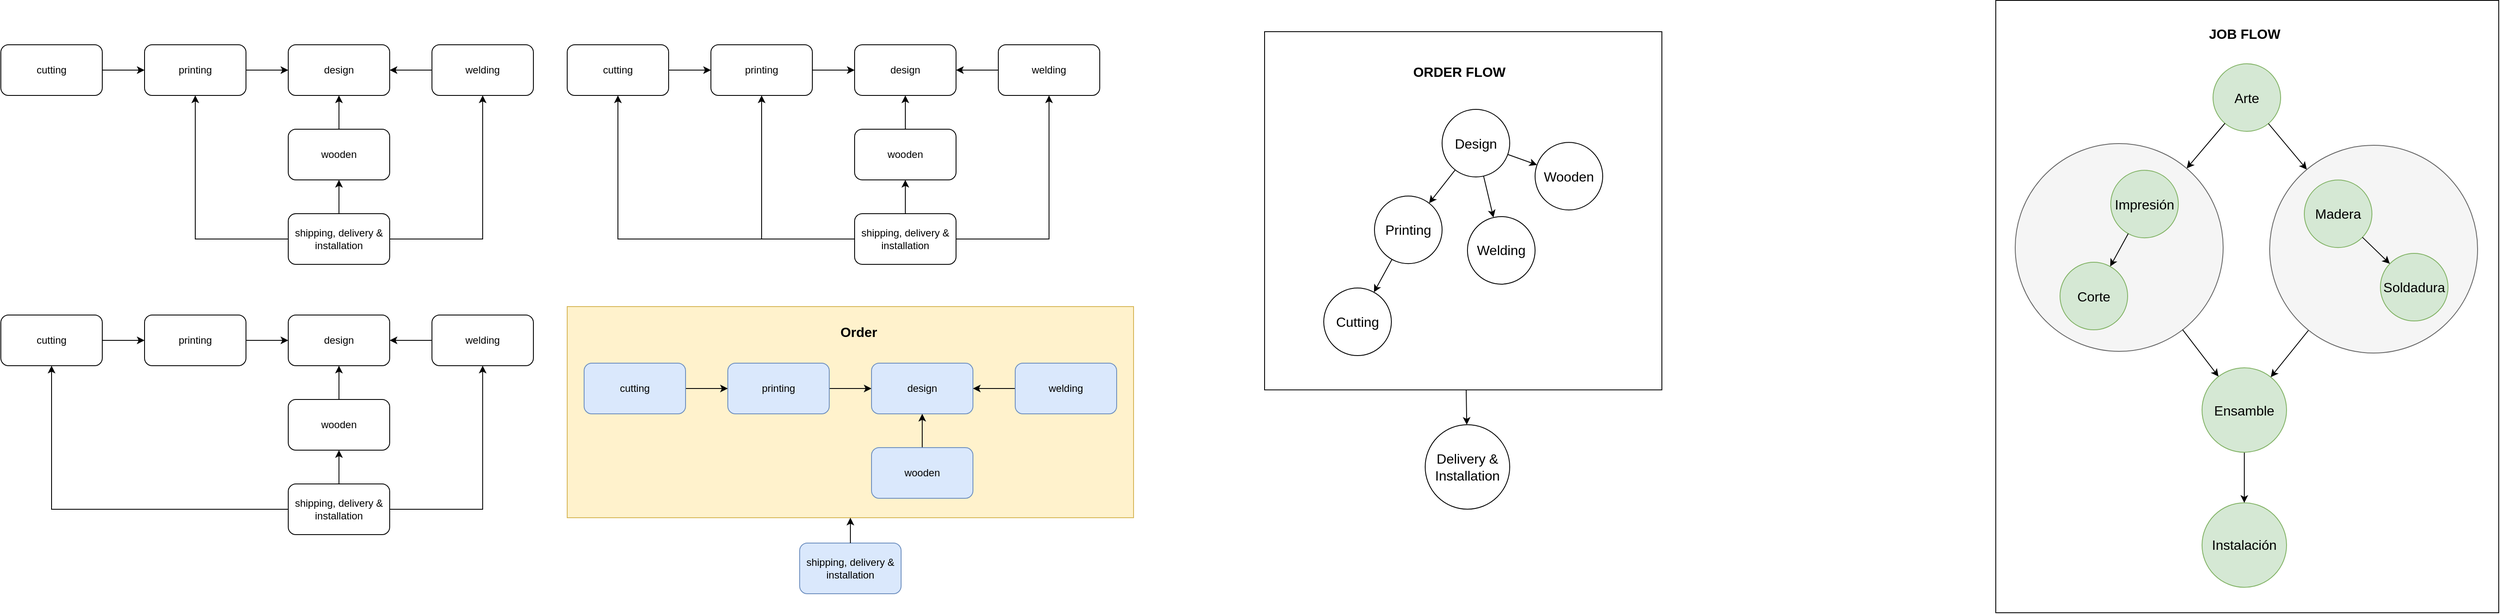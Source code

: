 <mxfile version="11.1.4" type="device"><diagram id="LO2OGHD1TXAJL8fKL5bG" name="Page-1"><mxGraphModel dx="1577" dy="1085" grid="1" gridSize="10" guides="1" tooltips="1" connect="1" arrows="1" fold="1" page="1" pageScale="1" pageWidth="1100" pageHeight="850" math="0" shadow="0"><root><mxCell id="0"/><mxCell id="1" parent="0"/><mxCell id="SAFK5ImSQ2ccSBq05Xtj-66" value="" style="rounded=0;whiteSpace=wrap;html=1;fillColor=#fff2cc;strokeColor=#d6b656;" vertex="1" parent="1"><mxGeometry x="750" y="450" width="670" height="250" as="geometry"/></mxCell><mxCell id="SAFK5ImSQ2ccSBq05Xtj-20" style="edgeStyle=orthogonalEdgeStyle;rounded=0;orthogonalLoop=1;jettySize=auto;html=1;entryX=0.5;entryY=1;entryDx=0;entryDy=0;" edge="1" parent="1" source="SAFK5ImSQ2ccSBq05Xtj-1" target="SAFK5ImSQ2ccSBq05Xtj-16"><mxGeometry relative="1" as="geometry"/></mxCell><mxCell id="SAFK5ImSQ2ccSBq05Xtj-21" style="edgeStyle=orthogonalEdgeStyle;rounded=0;orthogonalLoop=1;jettySize=auto;html=1;" edge="1" parent="1" source="SAFK5ImSQ2ccSBq05Xtj-1" target="SAFK5ImSQ2ccSBq05Xtj-17"><mxGeometry relative="1" as="geometry"/></mxCell><mxCell id="SAFK5ImSQ2ccSBq05Xtj-22" style="edgeStyle=orthogonalEdgeStyle;rounded=0;orthogonalLoop=1;jettySize=auto;html=1;" edge="1" parent="1" source="SAFK5ImSQ2ccSBq05Xtj-1" target="SAFK5ImSQ2ccSBq05Xtj-3"><mxGeometry relative="1" as="geometry"/></mxCell><mxCell id="SAFK5ImSQ2ccSBq05Xtj-1" value="shipping, delivery &amp;amp; installation" style="rounded=1;whiteSpace=wrap;html=1;" vertex="1" parent="1"><mxGeometry x="420" y="340" width="120" height="60" as="geometry"/></mxCell><mxCell id="SAFK5ImSQ2ccSBq05Xtj-7" style="edgeStyle=orthogonalEdgeStyle;rounded=0;orthogonalLoop=1;jettySize=auto;html=1;" edge="1" parent="1" source="SAFK5ImSQ2ccSBq05Xtj-3" target="SAFK5ImSQ2ccSBq05Xtj-5"><mxGeometry relative="1" as="geometry"/></mxCell><mxCell id="SAFK5ImSQ2ccSBq05Xtj-3" value="printing" style="rounded=1;whiteSpace=wrap;html=1;" vertex="1" parent="1"><mxGeometry x="250" y="140" width="120" height="60" as="geometry"/></mxCell><mxCell id="SAFK5ImSQ2ccSBq05Xtj-14" style="edgeStyle=orthogonalEdgeStyle;rounded=0;orthogonalLoop=1;jettySize=auto;html=1;" edge="1" parent="1" source="SAFK5ImSQ2ccSBq05Xtj-4" target="SAFK5ImSQ2ccSBq05Xtj-3"><mxGeometry relative="1" as="geometry"/></mxCell><mxCell id="SAFK5ImSQ2ccSBq05Xtj-4" value="cutting" style="rounded=1;whiteSpace=wrap;html=1;" vertex="1" parent="1"><mxGeometry x="80" y="140" width="120" height="60" as="geometry"/></mxCell><mxCell id="SAFK5ImSQ2ccSBq05Xtj-5" value="design" style="rounded=1;whiteSpace=wrap;html=1;" vertex="1" parent="1"><mxGeometry x="420" y="140" width="120" height="60" as="geometry"/></mxCell><mxCell id="SAFK5ImSQ2ccSBq05Xtj-19" style="rounded=0;orthogonalLoop=1;jettySize=auto;html=1;" edge="1" parent="1" source="SAFK5ImSQ2ccSBq05Xtj-16" target="SAFK5ImSQ2ccSBq05Xtj-5"><mxGeometry relative="1" as="geometry"/></mxCell><mxCell id="SAFK5ImSQ2ccSBq05Xtj-16" value="wooden" style="rounded=1;whiteSpace=wrap;html=1;" vertex="1" parent="1"><mxGeometry x="420" y="240" width="120" height="60" as="geometry"/></mxCell><mxCell id="SAFK5ImSQ2ccSBq05Xtj-18" style="edgeStyle=orthogonalEdgeStyle;rounded=0;orthogonalLoop=1;jettySize=auto;html=1;" edge="1" parent="1" source="SAFK5ImSQ2ccSBq05Xtj-17" target="SAFK5ImSQ2ccSBq05Xtj-5"><mxGeometry relative="1" as="geometry"/></mxCell><mxCell id="SAFK5ImSQ2ccSBq05Xtj-17" value="welding" style="rounded=1;whiteSpace=wrap;html=1;" vertex="1" parent="1"><mxGeometry x="590" y="140" width="120" height="60" as="geometry"/></mxCell><mxCell id="SAFK5ImSQ2ccSBq05Xtj-24" style="edgeStyle=orthogonalEdgeStyle;rounded=0;orthogonalLoop=1;jettySize=auto;html=1;entryX=0.5;entryY=1;entryDx=0;entryDy=0;" edge="1" parent="1" source="SAFK5ImSQ2ccSBq05Xtj-28" target="SAFK5ImSQ2ccSBq05Xtj-35"><mxGeometry relative="1" as="geometry"/></mxCell><mxCell id="SAFK5ImSQ2ccSBq05Xtj-25" style="edgeStyle=orthogonalEdgeStyle;rounded=0;orthogonalLoop=1;jettySize=auto;html=1;" edge="1" parent="1" source="SAFK5ImSQ2ccSBq05Xtj-28" target="SAFK5ImSQ2ccSBq05Xtj-37"><mxGeometry relative="1" as="geometry"/></mxCell><mxCell id="SAFK5ImSQ2ccSBq05Xtj-26" style="edgeStyle=orthogonalEdgeStyle;rounded=0;orthogonalLoop=1;jettySize=auto;html=1;" edge="1" parent="1" source="SAFK5ImSQ2ccSBq05Xtj-28" target="SAFK5ImSQ2ccSBq05Xtj-32"><mxGeometry relative="1" as="geometry"/></mxCell><mxCell id="SAFK5ImSQ2ccSBq05Xtj-28" value="shipping, delivery &amp;amp; installation" style="rounded=1;whiteSpace=wrap;html=1;" vertex="1" parent="1"><mxGeometry x="420" y="660" width="120" height="60" as="geometry"/></mxCell><mxCell id="SAFK5ImSQ2ccSBq05Xtj-29" style="edgeStyle=orthogonalEdgeStyle;rounded=0;orthogonalLoop=1;jettySize=auto;html=1;" edge="1" parent="1" source="SAFK5ImSQ2ccSBq05Xtj-30" target="SAFK5ImSQ2ccSBq05Xtj-33"><mxGeometry relative="1" as="geometry"/></mxCell><mxCell id="SAFK5ImSQ2ccSBq05Xtj-30" value="printing" style="rounded=1;whiteSpace=wrap;html=1;" vertex="1" parent="1"><mxGeometry x="250" y="460" width="120" height="60" as="geometry"/></mxCell><mxCell id="SAFK5ImSQ2ccSBq05Xtj-31" style="edgeStyle=orthogonalEdgeStyle;rounded=0;orthogonalLoop=1;jettySize=auto;html=1;" edge="1" parent="1" source="SAFK5ImSQ2ccSBq05Xtj-32" target="SAFK5ImSQ2ccSBq05Xtj-30"><mxGeometry relative="1" as="geometry"/></mxCell><mxCell id="SAFK5ImSQ2ccSBq05Xtj-32" value="cutting" style="rounded=1;whiteSpace=wrap;html=1;" vertex="1" parent="1"><mxGeometry x="80" y="460" width="120" height="60" as="geometry"/></mxCell><mxCell id="SAFK5ImSQ2ccSBq05Xtj-33" value="design" style="rounded=1;whiteSpace=wrap;html=1;" vertex="1" parent="1"><mxGeometry x="420" y="460" width="120" height="60" as="geometry"/></mxCell><mxCell id="SAFK5ImSQ2ccSBq05Xtj-34" style="rounded=0;orthogonalLoop=1;jettySize=auto;html=1;" edge="1" parent="1" source="SAFK5ImSQ2ccSBq05Xtj-35" target="SAFK5ImSQ2ccSBq05Xtj-33"><mxGeometry relative="1" as="geometry"/></mxCell><mxCell id="SAFK5ImSQ2ccSBq05Xtj-35" value="wooden" style="rounded=1;whiteSpace=wrap;html=1;" vertex="1" parent="1"><mxGeometry x="420" y="560" width="120" height="60" as="geometry"/></mxCell><mxCell id="SAFK5ImSQ2ccSBq05Xtj-36" style="edgeStyle=orthogonalEdgeStyle;rounded=0;orthogonalLoop=1;jettySize=auto;html=1;" edge="1" parent="1" source="SAFK5ImSQ2ccSBq05Xtj-37" target="SAFK5ImSQ2ccSBq05Xtj-33"><mxGeometry relative="1" as="geometry"/></mxCell><mxCell id="SAFK5ImSQ2ccSBq05Xtj-37" value="welding" style="rounded=1;whiteSpace=wrap;html=1;" vertex="1" parent="1"><mxGeometry x="590" y="460" width="120" height="60" as="geometry"/></mxCell><mxCell id="SAFK5ImSQ2ccSBq05Xtj-38" style="edgeStyle=orthogonalEdgeStyle;rounded=0;orthogonalLoop=1;jettySize=auto;html=1;entryX=0.5;entryY=1;entryDx=0;entryDy=0;" edge="1" parent="1" source="SAFK5ImSQ2ccSBq05Xtj-42" target="SAFK5ImSQ2ccSBq05Xtj-49"><mxGeometry relative="1" as="geometry"/></mxCell><mxCell id="SAFK5ImSQ2ccSBq05Xtj-39" style="edgeStyle=orthogonalEdgeStyle;rounded=0;orthogonalLoop=1;jettySize=auto;html=1;" edge="1" parent="1" source="SAFK5ImSQ2ccSBq05Xtj-42" target="SAFK5ImSQ2ccSBq05Xtj-51"><mxGeometry relative="1" as="geometry"/></mxCell><mxCell id="SAFK5ImSQ2ccSBq05Xtj-40" style="edgeStyle=orthogonalEdgeStyle;rounded=0;orthogonalLoop=1;jettySize=auto;html=1;" edge="1" parent="1" source="SAFK5ImSQ2ccSBq05Xtj-42" target="SAFK5ImSQ2ccSBq05Xtj-46"><mxGeometry relative="1" as="geometry"/></mxCell><mxCell id="SAFK5ImSQ2ccSBq05Xtj-41" style="edgeStyle=orthogonalEdgeStyle;rounded=0;orthogonalLoop=1;jettySize=auto;html=1;" edge="1" parent="1" source="SAFK5ImSQ2ccSBq05Xtj-42" target="SAFK5ImSQ2ccSBq05Xtj-44"><mxGeometry relative="1" as="geometry"/></mxCell><mxCell id="SAFK5ImSQ2ccSBq05Xtj-42" value="shipping, delivery &amp;amp; installation" style="rounded=1;whiteSpace=wrap;html=1;" vertex="1" parent="1"><mxGeometry x="1090" y="340" width="120" height="60" as="geometry"/></mxCell><mxCell id="SAFK5ImSQ2ccSBq05Xtj-43" style="edgeStyle=orthogonalEdgeStyle;rounded=0;orthogonalLoop=1;jettySize=auto;html=1;" edge="1" parent="1" source="SAFK5ImSQ2ccSBq05Xtj-44" target="SAFK5ImSQ2ccSBq05Xtj-47"><mxGeometry relative="1" as="geometry"/></mxCell><mxCell id="SAFK5ImSQ2ccSBq05Xtj-44" value="printing" style="rounded=1;whiteSpace=wrap;html=1;" vertex="1" parent="1"><mxGeometry x="920" y="140" width="120" height="60" as="geometry"/></mxCell><mxCell id="SAFK5ImSQ2ccSBq05Xtj-45" style="edgeStyle=orthogonalEdgeStyle;rounded=0;orthogonalLoop=1;jettySize=auto;html=1;" edge="1" parent="1" source="SAFK5ImSQ2ccSBq05Xtj-46" target="SAFK5ImSQ2ccSBq05Xtj-44"><mxGeometry relative="1" as="geometry"/></mxCell><mxCell id="SAFK5ImSQ2ccSBq05Xtj-46" value="cutting" style="rounded=1;whiteSpace=wrap;html=1;" vertex="1" parent="1"><mxGeometry x="750" y="140" width="120" height="60" as="geometry"/></mxCell><mxCell id="SAFK5ImSQ2ccSBq05Xtj-47" value="design" style="rounded=1;whiteSpace=wrap;html=1;" vertex="1" parent="1"><mxGeometry x="1090" y="140" width="120" height="60" as="geometry"/></mxCell><mxCell id="SAFK5ImSQ2ccSBq05Xtj-48" style="rounded=0;orthogonalLoop=1;jettySize=auto;html=1;" edge="1" parent="1" source="SAFK5ImSQ2ccSBq05Xtj-49" target="SAFK5ImSQ2ccSBq05Xtj-47"><mxGeometry relative="1" as="geometry"/></mxCell><mxCell id="SAFK5ImSQ2ccSBq05Xtj-49" value="wooden" style="rounded=1;whiteSpace=wrap;html=1;" vertex="1" parent="1"><mxGeometry x="1090" y="240" width="120" height="60" as="geometry"/></mxCell><mxCell id="SAFK5ImSQ2ccSBq05Xtj-50" style="edgeStyle=orthogonalEdgeStyle;rounded=0;orthogonalLoop=1;jettySize=auto;html=1;" edge="1" parent="1" source="SAFK5ImSQ2ccSBq05Xtj-51" target="SAFK5ImSQ2ccSBq05Xtj-47"><mxGeometry relative="1" as="geometry"/></mxCell><mxCell id="SAFK5ImSQ2ccSBq05Xtj-51" value="welding" style="rounded=1;whiteSpace=wrap;html=1;" vertex="1" parent="1"><mxGeometry x="1260" y="140" width="120" height="60" as="geometry"/></mxCell><mxCell id="SAFK5ImSQ2ccSBq05Xtj-56" value="shipping, delivery &amp;amp; installation" style="rounded=1;whiteSpace=wrap;html=1;fillColor=#dae8fc;strokeColor=#6c8ebf;" vertex="1" parent="1"><mxGeometry x="1025" y="730" width="120" height="60" as="geometry"/></mxCell><mxCell id="SAFK5ImSQ2ccSBq05Xtj-57" style="edgeStyle=orthogonalEdgeStyle;rounded=0;orthogonalLoop=1;jettySize=auto;html=1;" edge="1" parent="1" source="SAFK5ImSQ2ccSBq05Xtj-58" target="SAFK5ImSQ2ccSBq05Xtj-61"><mxGeometry relative="1" as="geometry"/></mxCell><mxCell id="SAFK5ImSQ2ccSBq05Xtj-58" value="printing" style="rounded=1;whiteSpace=wrap;html=1;fillColor=#dae8fc;strokeColor=#6c8ebf;" vertex="1" parent="1"><mxGeometry x="940" y="517" width="120" height="60" as="geometry"/></mxCell><mxCell id="SAFK5ImSQ2ccSBq05Xtj-59" style="edgeStyle=orthogonalEdgeStyle;rounded=0;orthogonalLoop=1;jettySize=auto;html=1;" edge="1" parent="1" source="SAFK5ImSQ2ccSBq05Xtj-60" target="SAFK5ImSQ2ccSBq05Xtj-58"><mxGeometry relative="1" as="geometry"/></mxCell><mxCell id="SAFK5ImSQ2ccSBq05Xtj-60" value="cutting" style="rounded=1;whiteSpace=wrap;html=1;fillColor=#dae8fc;strokeColor=#6c8ebf;" vertex="1" parent="1"><mxGeometry x="770" y="517" width="120" height="60" as="geometry"/></mxCell><mxCell id="SAFK5ImSQ2ccSBq05Xtj-61" value="design" style="rounded=1;whiteSpace=wrap;html=1;fillColor=#dae8fc;strokeColor=#6c8ebf;" vertex="1" parent="1"><mxGeometry x="1110" y="517" width="120" height="60" as="geometry"/></mxCell><mxCell id="SAFK5ImSQ2ccSBq05Xtj-62" style="rounded=0;orthogonalLoop=1;jettySize=auto;html=1;" edge="1" parent="1" source="SAFK5ImSQ2ccSBq05Xtj-63" target="SAFK5ImSQ2ccSBq05Xtj-61"><mxGeometry relative="1" as="geometry"/></mxCell><mxCell id="SAFK5ImSQ2ccSBq05Xtj-63" value="wooden" style="rounded=1;whiteSpace=wrap;html=1;fillColor=#dae8fc;strokeColor=#6c8ebf;" vertex="1" parent="1"><mxGeometry x="1110" y="617" width="120" height="60" as="geometry"/></mxCell><mxCell id="SAFK5ImSQ2ccSBq05Xtj-64" style="edgeStyle=orthogonalEdgeStyle;rounded=0;orthogonalLoop=1;jettySize=auto;html=1;" edge="1" parent="1" source="SAFK5ImSQ2ccSBq05Xtj-65" target="SAFK5ImSQ2ccSBq05Xtj-61"><mxGeometry relative="1" as="geometry"/></mxCell><mxCell id="SAFK5ImSQ2ccSBq05Xtj-65" value="welding" style="rounded=1;whiteSpace=wrap;html=1;fillColor=#dae8fc;strokeColor=#6c8ebf;" vertex="1" parent="1"><mxGeometry x="1280" y="517" width="120" height="60" as="geometry"/></mxCell><mxCell id="SAFK5ImSQ2ccSBq05Xtj-52" style="edgeStyle=orthogonalEdgeStyle;rounded=0;orthogonalLoop=1;jettySize=auto;html=1;" edge="1" parent="1" source="SAFK5ImSQ2ccSBq05Xtj-56" target="SAFK5ImSQ2ccSBq05Xtj-66"><mxGeometry relative="1" as="geometry"/></mxCell><mxCell id="SAFK5ImSQ2ccSBq05Xtj-67" value="Order" style="text;html=1;strokeColor=none;fillColor=none;align=center;verticalAlign=middle;whiteSpace=wrap;rounded=0;fontStyle=1;fontSize=16;" vertex="1" parent="1"><mxGeometry x="1040" y="470" width="110" height="20" as="geometry"/></mxCell><mxCell id="SAFK5ImSQ2ccSBq05Xtj-83" value="" style="group" vertex="1" connectable="0" parent="1"><mxGeometry x="1575" y="124.5" width="470" height="565.385" as="geometry"/></mxCell><mxCell id="SAFK5ImSQ2ccSBq05Xtj-77" value="" style="rounded=0;whiteSpace=wrap;html=1;fillColor=none;fontSize=16;" vertex="1" parent="SAFK5ImSQ2ccSBq05Xtj-83"><mxGeometry width="470" height="424.135" as="geometry"/></mxCell><mxCell id="SAFK5ImSQ2ccSBq05Xtj-68" value="Design" style="ellipse;whiteSpace=wrap;html=1;aspect=fixed;fillColor=none;fontSize=16;" vertex="1" parent="SAFK5ImSQ2ccSBq05Xtj-83"><mxGeometry x="210" y="92.019" width="80" height="80" as="geometry"/></mxCell><mxCell id="SAFK5ImSQ2ccSBq05Xtj-69" value="Printing" style="ellipse;whiteSpace=wrap;html=1;aspect=fixed;fillColor=none;fontSize=16;" vertex="1" parent="SAFK5ImSQ2ccSBq05Xtj-83"><mxGeometry x="130" y="194.615" width="80" height="80" as="geometry"/></mxCell><mxCell id="SAFK5ImSQ2ccSBq05Xtj-72" style="rounded=0;orthogonalLoop=1;jettySize=auto;html=1;fontSize=16;" edge="1" parent="SAFK5ImSQ2ccSBq05Xtj-83" source="SAFK5ImSQ2ccSBq05Xtj-68" target="SAFK5ImSQ2ccSBq05Xtj-69"><mxGeometry relative="1" as="geometry"/></mxCell><mxCell id="SAFK5ImSQ2ccSBq05Xtj-70" value="Welding" style="ellipse;whiteSpace=wrap;html=1;aspect=fixed;fillColor=none;fontSize=16;" vertex="1" parent="SAFK5ImSQ2ccSBq05Xtj-83"><mxGeometry x="240" y="218.942" width="80" height="80" as="geometry"/></mxCell><mxCell id="SAFK5ImSQ2ccSBq05Xtj-71" value="Wooden" style="ellipse;whiteSpace=wrap;html=1;aspect=fixed;fillColor=none;fontSize=16;" vertex="1" parent="SAFK5ImSQ2ccSBq05Xtj-83"><mxGeometry x="320" y="131.154" width="80" height="80" as="geometry"/></mxCell><mxCell id="SAFK5ImSQ2ccSBq05Xtj-75" value="Cutting" style="ellipse;whiteSpace=wrap;html=1;aspect=fixed;fillColor=none;fontSize=16;" vertex="1" parent="SAFK5ImSQ2ccSBq05Xtj-83"><mxGeometry x="70" y="303.558" width="80" height="80" as="geometry"/></mxCell><mxCell id="SAFK5ImSQ2ccSBq05Xtj-79" value="ORDER FLOW" style="text;html=1;strokeColor=none;fillColor=none;align=center;verticalAlign=middle;whiteSpace=wrap;rounded=0;fontSize=16;fontStyle=1" vertex="1" parent="SAFK5ImSQ2ccSBq05Xtj-83"><mxGeometry x="162.5" y="37.019" width="135" height="21.154" as="geometry"/></mxCell><mxCell id="SAFK5ImSQ2ccSBq05Xtj-80" value="Delivery &amp;amp; Installation" style="ellipse;whiteSpace=wrap;html=1;aspect=fixed;fillColor=none;fontSize=16;" vertex="1" parent="SAFK5ImSQ2ccSBq05Xtj-83"><mxGeometry x="190" y="465.385" width="100" height="100" as="geometry"/></mxCell><mxCell id="SAFK5ImSQ2ccSBq05Xtj-74" style="edgeStyle=none;rounded=0;orthogonalLoop=1;jettySize=auto;html=1;fontSize=16;" edge="1" parent="SAFK5ImSQ2ccSBq05Xtj-83" source="SAFK5ImSQ2ccSBq05Xtj-68" target="SAFK5ImSQ2ccSBq05Xtj-70"><mxGeometry relative="1" as="geometry"/></mxCell><mxCell id="SAFK5ImSQ2ccSBq05Xtj-73" style="edgeStyle=none;rounded=0;orthogonalLoop=1;jettySize=auto;html=1;fontSize=16;" edge="1" parent="SAFK5ImSQ2ccSBq05Xtj-83" source="SAFK5ImSQ2ccSBq05Xtj-68" target="SAFK5ImSQ2ccSBq05Xtj-71"><mxGeometry relative="1" as="geometry"/></mxCell><mxCell id="SAFK5ImSQ2ccSBq05Xtj-76" style="edgeStyle=none;rounded=0;orthogonalLoop=1;jettySize=auto;html=1;fontSize=16;" edge="1" parent="SAFK5ImSQ2ccSBq05Xtj-83" source="SAFK5ImSQ2ccSBq05Xtj-69" target="SAFK5ImSQ2ccSBq05Xtj-75"><mxGeometry relative="1" as="geometry"/></mxCell><mxCell id="SAFK5ImSQ2ccSBq05Xtj-81" style="edgeStyle=none;rounded=0;orthogonalLoop=1;jettySize=auto;html=1;fontSize=16;" edge="1" parent="SAFK5ImSQ2ccSBq05Xtj-83" source="SAFK5ImSQ2ccSBq05Xtj-77" target="SAFK5ImSQ2ccSBq05Xtj-80"><mxGeometry relative="1" as="geometry"/></mxCell><mxCell id="SAFK5ImSQ2ccSBq05Xtj-129" value="" style="group" vertex="1" connectable="0" parent="1"><mxGeometry x="2440" y="87.5" width="595" height="725" as="geometry"/></mxCell><mxCell id="SAFK5ImSQ2ccSBq05Xtj-85" value="" style="rounded=0;whiteSpace=wrap;html=1;fillColor=#ffffff;fontSize=16;strokeColor=#000000;" vertex="1" parent="SAFK5ImSQ2ccSBq05Xtj-129"><mxGeometry width="595" height="725" as="geometry"/></mxCell><mxCell id="SAFK5ImSQ2ccSBq05Xtj-86" value="Arte" style="ellipse;whiteSpace=wrap;html=1;aspect=fixed;fillColor=#d5e8d4;fontSize=16;strokeColor=#82b366;" vertex="1" parent="SAFK5ImSQ2ccSBq05Xtj-129"><mxGeometry x="257" y="75.019" width="80" height="80" as="geometry"/></mxCell><mxCell id="SAFK5ImSQ2ccSBq05Xtj-88" style="rounded=0;orthogonalLoop=1;jettySize=auto;html=1;fontSize=16;" edge="1" parent="SAFK5ImSQ2ccSBq05Xtj-129" source="SAFK5ImSQ2ccSBq05Xtj-86" target="SAFK5ImSQ2ccSBq05Xtj-116"><mxGeometry relative="1" as="geometry"><mxPoint x="-25.048" y="514.311" as="targetPoint"/></mxGeometry></mxCell><mxCell id="SAFK5ImSQ2ccSBq05Xtj-92" value="JOB FLOW" style="text;html=1;strokeColor=none;fillColor=none;align=center;verticalAlign=middle;whiteSpace=wrap;rounded=0;fontSize=16;fontStyle=1" vertex="1" parent="SAFK5ImSQ2ccSBq05Xtj-129"><mxGeometry x="227" y="24" width="135" height="31" as="geometry"/></mxCell><mxCell id="SAFK5ImSQ2ccSBq05Xtj-93" value="Instalación" style="ellipse;whiteSpace=wrap;html=1;aspect=fixed;fillColor=#d5e8d4;fontSize=16;strokeColor=#82b366;" vertex="1" parent="SAFK5ImSQ2ccSBq05Xtj-129"><mxGeometry x="244" y="594.885" width="100" height="100" as="geometry"/></mxCell><mxCell id="SAFK5ImSQ2ccSBq05Xtj-94" style="edgeStyle=none;rounded=0;orthogonalLoop=1;jettySize=auto;html=1;fontSize=16;" edge="1" parent="SAFK5ImSQ2ccSBq05Xtj-129" source="SAFK5ImSQ2ccSBq05Xtj-86" target="SAFK5ImSQ2ccSBq05Xtj-119"><mxGeometry relative="1" as="geometry"><mxPoint x="568.281" y="191.277" as="targetPoint"/></mxGeometry></mxCell><mxCell id="SAFK5ImSQ2ccSBq05Xtj-113" style="edgeStyle=none;rounded=0;orthogonalLoop=1;jettySize=auto;html=1;fontSize=16;" edge="1" parent="SAFK5ImSQ2ccSBq05Xtj-129" source="SAFK5ImSQ2ccSBq05Xtj-110" target="SAFK5ImSQ2ccSBq05Xtj-93"><mxGeometry relative="1" as="geometry"/></mxCell><mxCell id="SAFK5ImSQ2ccSBq05Xtj-110" value="Ensamble" style="ellipse;whiteSpace=wrap;html=1;aspect=fixed;fillColor=#d5e8d4;fontSize=16;strokeColor=#82b366;" vertex="1" parent="SAFK5ImSQ2ccSBq05Xtj-129"><mxGeometry x="244" y="435" width="100" height="100" as="geometry"/></mxCell><mxCell id="SAFK5ImSQ2ccSBq05Xtj-112" style="edgeStyle=none;rounded=0;orthogonalLoop=1;jettySize=auto;html=1;fontSize=16;" edge="1" parent="SAFK5ImSQ2ccSBq05Xtj-129" source="SAFK5ImSQ2ccSBq05Xtj-119" target="SAFK5ImSQ2ccSBq05Xtj-110"><mxGeometry relative="1" as="geometry"><mxPoint x="572.587" y="266.3" as="sourcePoint"/></mxGeometry></mxCell><mxCell id="SAFK5ImSQ2ccSBq05Xtj-117" value="" style="group" vertex="1" connectable="0" parent="SAFK5ImSQ2ccSBq05Xtj-129"><mxGeometry x="23" y="169.5" width="246" height="246" as="geometry"/></mxCell><mxCell id="SAFK5ImSQ2ccSBq05Xtj-116" value="" style="ellipse;whiteSpace=wrap;html=1;aspect=fixed;fillColor=#f5f5f5;fontSize=16;strokeColor=#666666;fontColor=#333333;" vertex="1" parent="SAFK5ImSQ2ccSBq05Xtj-117"><mxGeometry width="246" height="246" as="geometry"/></mxCell><mxCell id="SAFK5ImSQ2ccSBq05Xtj-87" value="Impresión" style="ellipse;whiteSpace=wrap;html=1;aspect=fixed;fillColor=#d5e8d4;fontSize=16;strokeColor=#82b366;" vertex="1" parent="SAFK5ImSQ2ccSBq05Xtj-117"><mxGeometry x="113" y="31.615" width="80" height="80" as="geometry"/></mxCell><mxCell id="SAFK5ImSQ2ccSBq05Xtj-91" value="Corte" style="ellipse;whiteSpace=wrap;html=1;aspect=fixed;fillColor=#d5e8d4;fontSize=16;strokeColor=#82b366;" vertex="1" parent="SAFK5ImSQ2ccSBq05Xtj-117"><mxGeometry x="53" y="140.558" width="80" height="80" as="geometry"/></mxCell><mxCell id="SAFK5ImSQ2ccSBq05Xtj-96" style="edgeStyle=none;rounded=0;orthogonalLoop=1;jettySize=auto;html=1;fontSize=16;" edge="1" parent="SAFK5ImSQ2ccSBq05Xtj-117" source="SAFK5ImSQ2ccSBq05Xtj-87" target="SAFK5ImSQ2ccSBq05Xtj-91"><mxGeometry relative="1" as="geometry"/></mxCell><mxCell id="SAFK5ImSQ2ccSBq05Xtj-123" value="" style="group" vertex="1" connectable="0" parent="SAFK5ImSQ2ccSBq05Xtj-129"><mxGeometry x="324" y="171.5" width="246" height="246" as="geometry"/></mxCell><mxCell id="SAFK5ImSQ2ccSBq05Xtj-119" value="" style="ellipse;whiteSpace=wrap;html=1;aspect=fixed;fillColor=#f5f5f5;fontSize=16;strokeColor=#666666;fontColor=#333333;" vertex="1" parent="SAFK5ImSQ2ccSBq05Xtj-123"><mxGeometry width="246" height="246" as="geometry"/></mxCell><mxCell id="SAFK5ImSQ2ccSBq05Xtj-120" value="Madera" style="ellipse;whiteSpace=wrap;html=1;aspect=fixed;fillColor=#d5e8d4;fontSize=16;strokeColor=#82b366;" vertex="1" parent="SAFK5ImSQ2ccSBq05Xtj-123"><mxGeometry x="41" y="41.115" width="80" height="80" as="geometry"/></mxCell><mxCell id="SAFK5ImSQ2ccSBq05Xtj-121" value="Soldadura" style="ellipse;whiteSpace=wrap;html=1;aspect=fixed;fillColor=#d5e8d4;fontSize=16;strokeColor=#82b366;" vertex="1" parent="SAFK5ImSQ2ccSBq05Xtj-123"><mxGeometry x="131" y="128.058" width="80" height="80" as="geometry"/></mxCell><mxCell id="SAFK5ImSQ2ccSBq05Xtj-122" style="edgeStyle=none;rounded=0;orthogonalLoop=1;jettySize=auto;html=1;fontSize=16;" edge="1" parent="SAFK5ImSQ2ccSBq05Xtj-123" source="SAFK5ImSQ2ccSBq05Xtj-120" target="SAFK5ImSQ2ccSBq05Xtj-121"><mxGeometry relative="1" as="geometry"/></mxCell><mxCell id="SAFK5ImSQ2ccSBq05Xtj-126" style="edgeStyle=none;rounded=0;orthogonalLoop=1;jettySize=auto;html=1;fontSize=16;" edge="1" parent="SAFK5ImSQ2ccSBq05Xtj-129" source="SAFK5ImSQ2ccSBq05Xtj-116" target="SAFK5ImSQ2ccSBq05Xtj-110"><mxGeometry relative="1" as="geometry"/></mxCell></root></mxGraphModel></diagram><diagram id="mGX6yxDJqX7B7JIbf3_K" name="Page-2"><mxGraphModel dx="-623" dy="1085" grid="1" gridSize="10" guides="1" tooltips="1" connect="1" arrows="1" fold="1" page="1" pageScale="1" pageWidth="1100" pageHeight="850" background="#ffffff" math="0" shadow="0"><root><mxCell id="-KszU19t-h714oMkodud-0"/><mxCell id="-KszU19t-h714oMkodud-1" parent="-KszU19t-h714oMkodud-0"/><mxCell id="-KszU19t-h714oMkodud-2" value="" style="group" vertex="1" connectable="0" parent="-KszU19t-h714oMkodud-1"><mxGeometry x="2440" y="62.5" width="595" height="725" as="geometry"/></mxCell><mxCell id="-KszU19t-h714oMkodud-3" value="" style="rounded=0;whiteSpace=wrap;html=1;fillColor=#ffffff;fontSize=16;strokeColor=#000000;" vertex="1" parent="-KszU19t-h714oMkodud-2"><mxGeometry width="595" height="725" as="geometry"/></mxCell><mxCell id="-KszU19t-h714oMkodud-4" value="Arte" style="ellipse;whiteSpace=wrap;html=1;aspect=fixed;fillColor=#d5e8d4;fontSize=16;strokeColor=#82b366;" vertex="1" parent="-KszU19t-h714oMkodud-2"><mxGeometry x="257" y="75.019" width="80" height="80" as="geometry"/></mxCell><mxCell id="-KszU19t-h714oMkodud-5" style="rounded=0;orthogonalLoop=1;jettySize=auto;html=1;fontSize=16;" edge="1" parent="-KszU19t-h714oMkodud-2" source="-KszU19t-h714oMkodud-4" target="-KszU19t-h714oMkodud-13"><mxGeometry relative="1" as="geometry"><mxPoint x="-25.048" y="514.311" as="targetPoint"/></mxGeometry></mxCell><mxCell id="-KszU19t-h714oMkodud-6" value="JOB FLOW" style="text;html=1;strokeColor=none;fillColor=none;align=center;verticalAlign=middle;whiteSpace=wrap;rounded=0;fontSize=16;fontStyle=1" vertex="1" parent="-KszU19t-h714oMkodud-2"><mxGeometry x="227" y="24" width="135" height="31" as="geometry"/></mxCell><mxCell id="-KszU19t-h714oMkodud-7" value="Instalación" style="ellipse;whiteSpace=wrap;html=1;aspect=fixed;fillColor=#d5e8d4;fontSize=16;strokeColor=#82b366;" vertex="1" parent="-KszU19t-h714oMkodud-2"><mxGeometry x="244" y="594.885" width="100" height="100" as="geometry"/></mxCell><mxCell id="-KszU19t-h714oMkodud-8" style="edgeStyle=none;rounded=0;orthogonalLoop=1;jettySize=auto;html=1;fontSize=16;" edge="1" parent="-KszU19t-h714oMkodud-2" source="-KszU19t-h714oMkodud-4" target="-KszU19t-h714oMkodud-18"><mxGeometry relative="1" as="geometry"><mxPoint x="568.281" y="191.277" as="targetPoint"/></mxGeometry></mxCell><mxCell id="-KszU19t-h714oMkodud-9" style="edgeStyle=none;rounded=0;orthogonalLoop=1;jettySize=auto;html=1;fontSize=16;" edge="1" parent="-KszU19t-h714oMkodud-2" source="-KszU19t-h714oMkodud-10" target="-KszU19t-h714oMkodud-7"><mxGeometry relative="1" as="geometry"/></mxCell><mxCell id="-KszU19t-h714oMkodud-10" value="Ensamble" style="ellipse;whiteSpace=wrap;html=1;aspect=fixed;fillColor=#d5e8d4;fontSize=16;strokeColor=#82b366;" vertex="1" parent="-KszU19t-h714oMkodud-2"><mxGeometry x="244" y="435" width="100" height="100" as="geometry"/></mxCell><mxCell id="-KszU19t-h714oMkodud-11" style="edgeStyle=none;rounded=0;orthogonalLoop=1;jettySize=auto;html=1;fontSize=16;" edge="1" parent="-KszU19t-h714oMkodud-2" source="-KszU19t-h714oMkodud-18" target="-KszU19t-h714oMkodud-10"><mxGeometry relative="1" as="geometry"><mxPoint x="572.587" y="266.3" as="sourcePoint"/></mxGeometry></mxCell><mxCell id="-KszU19t-h714oMkodud-12" value="" style="group" vertex="1" connectable="0" parent="-KszU19t-h714oMkodud-2"><mxGeometry x="23" y="169.5" width="246" height="246" as="geometry"/></mxCell><mxCell id="-KszU19t-h714oMkodud-13" value="" style="ellipse;whiteSpace=wrap;html=1;aspect=fixed;fillColor=#f5f5f5;fontSize=16;strokeColor=#666666;fontColor=#333333;" vertex="1" parent="-KszU19t-h714oMkodud-12"><mxGeometry width="246" height="246" as="geometry"/></mxCell><mxCell id="-KszU19t-h714oMkodud-14" value="Impresión" style="ellipse;whiteSpace=wrap;html=1;aspect=fixed;fillColor=#d5e8d4;fontSize=16;strokeColor=#82b366;" vertex="1" parent="-KszU19t-h714oMkodud-12"><mxGeometry x="113" y="31.615" width="80" height="80" as="geometry"/></mxCell><mxCell id="-KszU19t-h714oMkodud-15" value="Corte" style="ellipse;whiteSpace=wrap;html=1;aspect=fixed;fillColor=#d5e8d4;fontSize=16;strokeColor=#82b366;" vertex="1" parent="-KszU19t-h714oMkodud-12"><mxGeometry x="53" y="140.558" width="80" height="80" as="geometry"/></mxCell><mxCell id="-KszU19t-h714oMkodud-16" style="edgeStyle=none;rounded=0;orthogonalLoop=1;jettySize=auto;html=1;fontSize=16;" edge="1" parent="-KszU19t-h714oMkodud-12" source="-KszU19t-h714oMkodud-14" target="-KszU19t-h714oMkodud-15"><mxGeometry relative="1" as="geometry"/></mxCell><mxCell id="-KszU19t-h714oMkodud-17" value="" style="group" vertex="1" connectable="0" parent="-KszU19t-h714oMkodud-2"><mxGeometry x="324" y="171.5" width="246" height="246" as="geometry"/></mxCell><mxCell id="-KszU19t-h714oMkodud-18" value="" style="ellipse;whiteSpace=wrap;html=1;aspect=fixed;fillColor=#f5f5f5;fontSize=16;strokeColor=#666666;fontColor=#333333;" vertex="1" parent="-KszU19t-h714oMkodud-17"><mxGeometry width="246" height="246" as="geometry"/></mxCell><mxCell id="-KszU19t-h714oMkodud-19" value="Madera" style="ellipse;whiteSpace=wrap;html=1;aspect=fixed;fillColor=#d5e8d4;fontSize=16;strokeColor=#82b366;" vertex="1" parent="-KszU19t-h714oMkodud-17"><mxGeometry x="41" y="41.115" width="80" height="80" as="geometry"/></mxCell><mxCell id="-KszU19t-h714oMkodud-20" value="Soldadura" style="ellipse;whiteSpace=wrap;html=1;aspect=fixed;fillColor=#d5e8d4;fontSize=16;strokeColor=#82b366;" vertex="1" parent="-KszU19t-h714oMkodud-17"><mxGeometry x="131" y="128.058" width="80" height="80" as="geometry"/></mxCell><mxCell id="-KszU19t-h714oMkodud-21" style="edgeStyle=none;rounded=0;orthogonalLoop=1;jettySize=auto;html=1;fontSize=16;" edge="1" parent="-KszU19t-h714oMkodud-17" source="-KszU19t-h714oMkodud-19" target="-KszU19t-h714oMkodud-20"><mxGeometry relative="1" as="geometry"/></mxCell><mxCell id="-KszU19t-h714oMkodud-22" style="edgeStyle=none;rounded=0;orthogonalLoop=1;jettySize=auto;html=1;fontSize=16;" edge="1" parent="-KszU19t-h714oMkodud-2" source="-KszU19t-h714oMkodud-13" target="-KszU19t-h714oMkodud-10"><mxGeometry relative="1" as="geometry"/></mxCell></root></mxGraphModel></diagram><diagram name="a" id="WkTuH0kFelPigMnyHUS7"><mxGraphModel dx="-623" dy="1085" grid="1" gridSize="10" guides="1" tooltips="1" connect="1" arrows="1" fold="1" page="1" pageScale="1" pageWidth="1100" pageHeight="850" background="#ffffff" math="0" shadow="0"><root><mxCell id="Al3UBH-mL6Cm07ugZ4k2-0"/><mxCell id="Al3UBH-mL6Cm07ugZ4k2-1" parent="Al3UBH-mL6Cm07ugZ4k2-0"/><mxCell id="Al3UBH-mL6Cm07ugZ4k2-2" value="Arte" style="ellipse;whiteSpace=wrap;html=1;aspect=fixed;fillColor=#d5e8d4;fontSize=16;strokeColor=#82b366;" vertex="1" parent="Al3UBH-mL6Cm07ugZ4k2-1"><mxGeometry x="2561" y="137.519" width="100" height="100" as="geometry"/></mxCell><mxCell id="Al3UBH-mL6Cm07ugZ4k2-3" style="rounded=0;orthogonalLoop=1;jettySize=auto;html=1;fontSize=16;" edge="1" parent="Al3UBH-mL6Cm07ugZ4k2-1" source="Al3UBH-mL6Cm07ugZ4k2-2" target="Al3UBH-mL6Cm07ugZ4k2-10"><mxGeometry relative="1" as="geometry"><mxPoint x="2291.952" y="576.811" as="targetPoint"/></mxGeometry></mxCell><mxCell id="Al3UBH-mL6Cm07ugZ4k2-4" value="Instalación" style="ellipse;whiteSpace=wrap;html=1;aspect=fixed;fillColor=#d5e8d4;fontSize=16;strokeColor=#82b366;" vertex="1" parent="Al3UBH-mL6Cm07ugZ4k2-1"><mxGeometry x="2561" y="657.385" width="100" height="100" as="geometry"/></mxCell><mxCell id="Al3UBH-mL6Cm07ugZ4k2-5" style="edgeStyle=none;rounded=0;orthogonalLoop=1;jettySize=auto;html=1;fontSize=16;" edge="1" parent="Al3UBH-mL6Cm07ugZ4k2-1" source="Al3UBH-mL6Cm07ugZ4k2-2" target="Al3UBH-mL6Cm07ugZ4k2-16"><mxGeometry relative="1" as="geometry"><mxPoint x="2885.281" y="253.777" as="targetPoint"/></mxGeometry></mxCell><mxCell id="Al3UBH-mL6Cm07ugZ4k2-6" style="edgeStyle=none;rounded=0;orthogonalLoop=1;jettySize=auto;html=1;fontSize=16;" edge="1" parent="Al3UBH-mL6Cm07ugZ4k2-1" source="Al3UBH-mL6Cm07ugZ4k2-7" target="Al3UBH-mL6Cm07ugZ4k2-4"><mxGeometry relative="1" as="geometry"/></mxCell><mxCell id="Al3UBH-mL6Cm07ugZ4k2-7" value="Ensamble" style="ellipse;whiteSpace=wrap;html=1;aspect=fixed;fillColor=#d5e8d4;fontSize=16;strokeColor=#82b366;" vertex="1" parent="Al3UBH-mL6Cm07ugZ4k2-1"><mxGeometry x="2561" y="497.5" width="100" height="100" as="geometry"/></mxCell><mxCell id="Al3UBH-mL6Cm07ugZ4k2-8" style="edgeStyle=none;rounded=0;orthogonalLoop=1;jettySize=auto;html=1;fontSize=16;" edge="1" parent="Al3UBH-mL6Cm07ugZ4k2-1" source="Al3UBH-mL6Cm07ugZ4k2-16" target="Al3UBH-mL6Cm07ugZ4k2-7"><mxGeometry relative="1" as="geometry"><mxPoint x="2889.587" y="328.8" as="sourcePoint"/></mxGeometry></mxCell><mxCell id="Al3UBH-mL6Cm07ugZ4k2-9" value="" style="group" vertex="1" connectable="0" parent="Al3UBH-mL6Cm07ugZ4k2-1"><mxGeometry x="2320" y="238" width="246" height="246" as="geometry"/></mxCell><mxCell id="Al3UBH-mL6Cm07ugZ4k2-10" value="" style="ellipse;whiteSpace=wrap;html=1;aspect=fixed;fillColor=#f5f5f5;fontSize=16;strokeColor=#666666;fontColor=#333333;" vertex="1" parent="Al3UBH-mL6Cm07ugZ4k2-9"><mxGeometry width="246" height="246" as="geometry"/></mxCell><mxCell id="Al3UBH-mL6Cm07ugZ4k2-11" value="Impresión" style="ellipse;whiteSpace=wrap;html=1;aspect=fixed;fillColor=#d5e8d4;fontSize=16;strokeColor=#82b366;" vertex="1" parent="Al3UBH-mL6Cm07ugZ4k2-9"><mxGeometry x="101" y="17.615" width="100" height="100" as="geometry"/></mxCell><mxCell id="Al3UBH-mL6Cm07ugZ4k2-12" value="Corte" style="ellipse;whiteSpace=wrap;html=1;aspect=fixed;fillColor=#d5e8d4;fontSize=16;strokeColor=#82b366;" vertex="1" parent="Al3UBH-mL6Cm07ugZ4k2-9"><mxGeometry x="41" y="126.558" width="100" height="100" as="geometry"/></mxCell><mxCell id="Al3UBH-mL6Cm07ugZ4k2-13" style="edgeStyle=none;rounded=0;orthogonalLoop=1;jettySize=auto;html=1;fontSize=16;" edge="1" parent="Al3UBH-mL6Cm07ugZ4k2-9" source="Al3UBH-mL6Cm07ugZ4k2-11" target="Al3UBH-mL6Cm07ugZ4k2-12"><mxGeometry relative="1" as="geometry"/></mxCell><mxCell id="Al3UBH-mL6Cm07ugZ4k2-14" style="edgeStyle=none;rounded=0;orthogonalLoop=1;jettySize=auto;html=1;fontSize=16;" edge="1" parent="Al3UBH-mL6Cm07ugZ4k2-1" source="Al3UBH-mL6Cm07ugZ4k2-10" target="Al3UBH-mL6Cm07ugZ4k2-7"><mxGeometry relative="1" as="geometry"/></mxCell><mxCell id="Al3UBH-mL6Cm07ugZ4k2-15" value="" style="group" vertex="1" connectable="0" parent="Al3UBH-mL6Cm07ugZ4k2-1"><mxGeometry x="2661" y="232" width="246" height="246" as="geometry"/></mxCell><mxCell id="Al3UBH-mL6Cm07ugZ4k2-16" value="" style="ellipse;whiteSpace=wrap;html=1;aspect=fixed;fillColor=#f5f5f5;fontSize=16;strokeColor=#666666;fontColor=#333333;" vertex="1" parent="Al3UBH-mL6Cm07ugZ4k2-15"><mxGeometry width="246" height="246" as="geometry"/></mxCell><mxCell id="Al3UBH-mL6Cm07ugZ4k2-17" value="Soldadura" style="ellipse;whiteSpace=wrap;html=1;aspect=fixed;fillColor=#d5e8d4;fontSize=16;strokeColor=#82b366;" vertex="1" parent="Al3UBH-mL6Cm07ugZ4k2-15"><mxGeometry x="138" y="79.058" width="100" height="100" as="geometry"/></mxCell><mxCell id="Al3UBH-mL6Cm07ugZ4k2-18" value="Madera" style="ellipse;whiteSpace=wrap;html=1;aspect=fixed;fillColor=#d5e8d4;fontSize=16;strokeColor=#82b366;" vertex="1" parent="Al3UBH-mL6Cm07ugZ4k2-15"><mxGeometry x="8" y="78.115" width="100" height="100" as="geometry"/></mxCell><mxCell id="rQWN1EkF5ZHmGTedxQn7-0" value="Job" style="ellipse;whiteSpace=wrap;html=1;aspect=fixed;fillColor=#d5e8d4;fontSize=16;strokeColor=#82b366;" vertex="1" parent="Al3UBH-mL6Cm07ugZ4k2-1"><mxGeometry x="3119.5" y="147.519" width="100" height="100" as="geometry"/></mxCell><mxCell id="rQWN1EkF5ZHmGTedxQn7-1" value="Area" style="ellipse;whiteSpace=wrap;html=1;aspect=fixed;fillColor=#f5f5f5;fontSize=16;strokeColor=#666666;fontColor=#333333;" vertex="1" parent="Al3UBH-mL6Cm07ugZ4k2-1"><mxGeometry x="3119.5" y="264.5" width="100" height="100" as="geometry"/></mxCell><mxCell id="rQWN1EkF5ZHmGTedxQn7-2" value="required&lt;br&gt;dependency" style="endArrow=classic;html=1;fontSize=16;" edge="1" parent="Al3UBH-mL6Cm07ugZ4k2-1"><mxGeometry width="50" height="50" relative="1" as="geometry"><mxPoint x="3080" y="410" as="sourcePoint"/><mxPoint x="3249.5" y="409.5" as="targetPoint"/></mxGeometry></mxCell><mxCell id="rQWN1EkF5ZHmGTedxQn7-3" value="optional&lt;br&gt;dependency" style="endArrow=classic;html=1;fontSize=16;dashed=1;dashPattern=1 4;endFill=0;" edge="1" parent="Al3UBH-mL6Cm07ugZ4k2-1"><mxGeometry width="50" height="50" relative="1" as="geometry"><mxPoint x="3080" y="470" as="sourcePoint"/><mxPoint x="3249.5" y="469.5" as="targetPoint"/></mxGeometry></mxCell></root></mxGraphModel></diagram><diagram name="b" id="_P0Se8FbmTdDlYBXzQ87"><mxGraphModel dx="-623" dy="1085" grid="1" gridSize="10" guides="1" tooltips="1" connect="1" arrows="1" fold="1" page="1" pageScale="1" pageWidth="1100" pageHeight="850" background="#FFFFFF" math="0" shadow="0"><root><mxCell id="SqBxk0Xq_TBXE1xGWciJ-0"/><mxCell id="SqBxk0Xq_TBXE1xGWciJ-1" parent="SqBxk0Xq_TBXE1xGWciJ-0"/><mxCell id="SqBxk0Xq_TBXE1xGWciJ-2" value="Arte" style="ellipse;whiteSpace=wrap;html=1;aspect=fixed;fillColor=#d5e8d4;fontSize=16;strokeColor=#82b366;" vertex="1" parent="SqBxk0Xq_TBXE1xGWciJ-1"><mxGeometry x="2513.5" y="130.019" width="100" height="100" as="geometry"/></mxCell><mxCell id="SqBxk0Xq_TBXE1xGWciJ-3" style="rounded=0;orthogonalLoop=1;jettySize=auto;html=1;fontSize=16;" edge="1" parent="SqBxk0Xq_TBXE1xGWciJ-1" source="SqBxk0Xq_TBXE1xGWciJ-2" target="SqBxk0Xq_TBXE1xGWciJ-10"><mxGeometry relative="1" as="geometry"><mxPoint x="2244.452" y="569.311" as="targetPoint"/></mxGeometry></mxCell><mxCell id="SqBxk0Xq_TBXE1xGWciJ-4" value="Instalación" style="ellipse;whiteSpace=wrap;html=1;aspect=fixed;fillColor=#d5e8d4;fontSize=16;strokeColor=#82b366;" vertex="1" parent="SqBxk0Xq_TBXE1xGWciJ-1"><mxGeometry x="2513.5" y="649.885" width="100" height="100" as="geometry"/></mxCell><mxCell id="SqBxk0Xq_TBXE1xGWciJ-5" style="edgeStyle=none;rounded=0;orthogonalLoop=1;jettySize=auto;html=1;fontSize=16;" edge="1" parent="SqBxk0Xq_TBXE1xGWciJ-1" source="SqBxk0Xq_TBXE1xGWciJ-2" target="SqBxk0Xq_TBXE1xGWciJ-16"><mxGeometry relative="1" as="geometry"><mxPoint x="2837.781" y="246.277" as="targetPoint"/></mxGeometry></mxCell><mxCell id="SqBxk0Xq_TBXE1xGWciJ-6" style="edgeStyle=none;rounded=0;orthogonalLoop=1;jettySize=auto;html=1;fontSize=16;" edge="1" parent="SqBxk0Xq_TBXE1xGWciJ-1" source="SqBxk0Xq_TBXE1xGWciJ-7" target="SqBxk0Xq_TBXE1xGWciJ-4"><mxGeometry relative="1" as="geometry"/></mxCell><mxCell id="SqBxk0Xq_TBXE1xGWciJ-7" value="Ensamble" style="ellipse;whiteSpace=wrap;html=1;aspect=fixed;fillColor=#d5e8d4;fontSize=16;strokeColor=#82b366;" vertex="1" parent="SqBxk0Xq_TBXE1xGWciJ-1"><mxGeometry x="2513.5" y="490" width="100" height="100" as="geometry"/></mxCell><mxCell id="SqBxk0Xq_TBXE1xGWciJ-8" style="edgeStyle=none;rounded=0;orthogonalLoop=1;jettySize=auto;html=1;fontSize=16;" edge="1" parent="SqBxk0Xq_TBXE1xGWciJ-1" source="SqBxk0Xq_TBXE1xGWciJ-16" target="SqBxk0Xq_TBXE1xGWciJ-7"><mxGeometry relative="1" as="geometry"><mxPoint x="2842.087" y="321.3" as="sourcePoint"/></mxGeometry></mxCell><mxCell id="SqBxk0Xq_TBXE1xGWciJ-9" value="" style="group" vertex="1" connectable="0" parent="SqBxk0Xq_TBXE1xGWciJ-1"><mxGeometry x="2272.5" y="230.5" width="246" height="246" as="geometry"/></mxCell><mxCell id="SqBxk0Xq_TBXE1xGWciJ-10" value="" style="ellipse;whiteSpace=wrap;html=1;aspect=fixed;fillColor=#f5f5f5;fontSize=16;strokeColor=#666666;fontColor=#333333;" vertex="1" parent="SqBxk0Xq_TBXE1xGWciJ-9"><mxGeometry width="246" height="246" as="geometry"/></mxCell><mxCell id="SqBxk0Xq_TBXE1xGWciJ-11" value="Impresión" style="ellipse;whiteSpace=wrap;html=1;aspect=fixed;fillColor=#d5e8d4;fontSize=16;strokeColor=#82b366;" vertex="1" parent="SqBxk0Xq_TBXE1xGWciJ-9"><mxGeometry x="101" y="17.615" width="100" height="100" as="geometry"/></mxCell><mxCell id="SqBxk0Xq_TBXE1xGWciJ-12" value="Corte" style="ellipse;whiteSpace=wrap;html=1;aspect=fixed;fillColor=#d5e8d4;fontSize=16;strokeColor=#82b366;" vertex="1" parent="SqBxk0Xq_TBXE1xGWciJ-9"><mxGeometry x="41" y="126.558" width="100" height="100" as="geometry"/></mxCell><mxCell id="SqBxk0Xq_TBXE1xGWciJ-13" style="edgeStyle=none;rounded=0;orthogonalLoop=1;jettySize=auto;html=1;fontSize=16;" edge="1" parent="SqBxk0Xq_TBXE1xGWciJ-9" source="SqBxk0Xq_TBXE1xGWciJ-11" target="SqBxk0Xq_TBXE1xGWciJ-12"><mxGeometry relative="1" as="geometry"/></mxCell><mxCell id="SqBxk0Xq_TBXE1xGWciJ-14" style="edgeStyle=none;rounded=0;orthogonalLoop=1;jettySize=auto;html=1;fontSize=16;" edge="1" parent="SqBxk0Xq_TBXE1xGWciJ-1" source="SqBxk0Xq_TBXE1xGWciJ-10" target="SqBxk0Xq_TBXE1xGWciJ-7"><mxGeometry relative="1" as="geometry"/></mxCell><mxCell id="SqBxk0Xq_TBXE1xGWciJ-15" value="" style="group" vertex="1" connectable="0" parent="SqBxk0Xq_TBXE1xGWciJ-1"><mxGeometry x="2613.5" y="224.5" width="246" height="246" as="geometry"/></mxCell><mxCell id="SqBxk0Xq_TBXE1xGWciJ-16" value="" style="ellipse;whiteSpace=wrap;html=1;aspect=fixed;fillColor=#f5f5f5;fontSize=16;strokeColor=#666666;fontColor=#333333;" vertex="1" parent="SqBxk0Xq_TBXE1xGWciJ-15"><mxGeometry width="246" height="246" as="geometry"/></mxCell><mxCell id="SqBxk0Xq_TBXE1xGWciJ-17" value="Soldadura" style="ellipse;whiteSpace=wrap;html=1;aspect=fixed;fillColor=#d5e8d4;fontSize=16;strokeColor=#82b366;" vertex="1" parent="SqBxk0Xq_TBXE1xGWciJ-15"><mxGeometry x="138" y="79.058" width="100" height="100" as="geometry"/></mxCell><mxCell id="SqBxk0Xq_TBXE1xGWciJ-18" value="Madera" style="ellipse;whiteSpace=wrap;html=1;aspect=fixed;fillColor=#d5e8d4;fontSize=16;strokeColor=#82b366;" vertex="1" parent="SqBxk0Xq_TBXE1xGWciJ-15"><mxGeometry x="8" y="78.115" width="100" height="100" as="geometry"/></mxCell><mxCell id="SqBxk0Xq_TBXE1xGWciJ-19" style="edgeStyle=none;rounded=0;orthogonalLoop=1;jettySize=auto;html=1;fontSize=16;endArrow=none;endFill=0;startArrow=classic;startFill=1;" edge="1" parent="SqBxk0Xq_TBXE1xGWciJ-15" source="SqBxk0Xq_TBXE1xGWciJ-18" target="SqBxk0Xq_TBXE1xGWciJ-17"><mxGeometry relative="1" as="geometry"/></mxCell><mxCell id="SqBxk0Xq_TBXE1xGWciJ-22" style="edgeStyle=none;rounded=0;orthogonalLoop=1;jettySize=auto;html=1;fontSize=16;dashed=1;dashPattern=1 4;endArrow=none;endFill=0;startArrow=block;startFill=0;" edge="1" parent="SqBxk0Xq_TBXE1xGWciJ-1"><mxGeometry relative="1" as="geometry"><mxPoint x="3228" y="434.558" as="targetPoint"/></mxGeometry></mxCell><mxCell id="OMKTpGShsK9SpR_vdtEX-0" value="Job" style="ellipse;whiteSpace=wrap;html=1;aspect=fixed;fillColor=#d5e8d4;fontSize=16;strokeColor=#82b366;" vertex="1" parent="SqBxk0Xq_TBXE1xGWciJ-1"><mxGeometry x="3119.5" y="147.519" width="100" height="100" as="geometry"/></mxCell><mxCell id="OMKTpGShsK9SpR_vdtEX-1" value="Area" style="ellipse;whiteSpace=wrap;html=1;aspect=fixed;fillColor=#f5f5f5;fontSize=16;strokeColor=#666666;fontColor=#333333;" vertex="1" parent="SqBxk0Xq_TBXE1xGWciJ-1"><mxGeometry x="3119.5" y="264.5" width="100" height="100" as="geometry"/></mxCell><mxCell id="OMKTpGShsK9SpR_vdtEX-2" value="required&lt;br&gt;dependency" style="endArrow=classic;html=1;fontSize=16;" edge="1" parent="SqBxk0Xq_TBXE1xGWciJ-1"><mxGeometry width="50" height="50" relative="1" as="geometry"><mxPoint x="3080" y="410" as="sourcePoint"/><mxPoint x="3249.5" y="409.5" as="targetPoint"/></mxGeometry></mxCell><mxCell id="OMKTpGShsK9SpR_vdtEX-3" value="optional&lt;br&gt;dependency" style="endArrow=classic;html=1;fontSize=16;dashed=1;dashPattern=1 4;endFill=0;" edge="1" parent="SqBxk0Xq_TBXE1xGWciJ-1"><mxGeometry width="50" height="50" relative="1" as="geometry"><mxPoint x="3080" y="470" as="sourcePoint"/><mxPoint x="3249.5" y="469.5" as="targetPoint"/></mxGeometry></mxCell></root></mxGraphModel></diagram><diagram name="c" id="X9Gf6VOdSr2yG2FI2nL4"><mxGraphModel dx="-623" dy="1085" grid="1" gridSize="10" guides="1" tooltips="1" connect="1" arrows="1" fold="1" page="1" pageScale="1" pageWidth="1100" pageHeight="850" background="#FFFFFF" math="0" shadow="0"><root><mxCell id="fTL-GSbFzgx7pzSlwCOm-0"/><mxCell id="fTL-GSbFzgx7pzSlwCOm-1" parent="fTL-GSbFzgx7pzSlwCOm-0"/><mxCell id="fTL-GSbFzgx7pzSlwCOm-4" value="Arte" style="ellipse;whiteSpace=wrap;html=1;aspect=fixed;fillColor=#d5e8d4;fontSize=16;strokeColor=#82b366;" vertex="1" parent="fTL-GSbFzgx7pzSlwCOm-1"><mxGeometry x="2513.5" y="130.019" width="100" height="100" as="geometry"/></mxCell><mxCell id="fTL-GSbFzgx7pzSlwCOm-5" style="rounded=0;orthogonalLoop=1;jettySize=auto;html=1;fontSize=16;" edge="1" parent="fTL-GSbFzgx7pzSlwCOm-1" source="fTL-GSbFzgx7pzSlwCOm-4" target="fTL-GSbFzgx7pzSlwCOm-13"><mxGeometry relative="1" as="geometry"><mxPoint x="2244.452" y="569.311" as="targetPoint"/></mxGeometry></mxCell><mxCell id="fTL-GSbFzgx7pzSlwCOm-7" value="Instalación" style="ellipse;whiteSpace=wrap;html=1;aspect=fixed;fillColor=#d5e8d4;fontSize=16;strokeColor=#82b366;" vertex="1" parent="fTL-GSbFzgx7pzSlwCOm-1"><mxGeometry x="2513.5" y="649.885" width="100" height="100" as="geometry"/></mxCell><mxCell id="fTL-GSbFzgx7pzSlwCOm-8" style="edgeStyle=none;rounded=0;orthogonalLoop=1;jettySize=auto;html=1;fontSize=16;" edge="1" parent="fTL-GSbFzgx7pzSlwCOm-1" source="fTL-GSbFzgx7pzSlwCOm-4" target="fTL-GSbFzgx7pzSlwCOm-18"><mxGeometry relative="1" as="geometry"><mxPoint x="2837.781" y="246.277" as="targetPoint"/></mxGeometry></mxCell><mxCell id="fTL-GSbFzgx7pzSlwCOm-9" style="edgeStyle=none;rounded=0;orthogonalLoop=1;jettySize=auto;html=1;fontSize=16;" edge="1" parent="fTL-GSbFzgx7pzSlwCOm-1" source="fTL-GSbFzgx7pzSlwCOm-10" target="fTL-GSbFzgx7pzSlwCOm-7"><mxGeometry relative="1" as="geometry"/></mxCell><mxCell id="fTL-GSbFzgx7pzSlwCOm-10" value="Ensamble" style="ellipse;whiteSpace=wrap;html=1;aspect=fixed;fillColor=#d5e8d4;fontSize=16;strokeColor=#82b366;" vertex="1" parent="fTL-GSbFzgx7pzSlwCOm-1"><mxGeometry x="2513.5" y="490" width="100" height="100" as="geometry"/></mxCell><mxCell id="fTL-GSbFzgx7pzSlwCOm-11" style="edgeStyle=none;rounded=0;orthogonalLoop=1;jettySize=auto;html=1;fontSize=16;" edge="1" parent="fTL-GSbFzgx7pzSlwCOm-1" source="fTL-GSbFzgx7pzSlwCOm-18" target="fTL-GSbFzgx7pzSlwCOm-10"><mxGeometry relative="1" as="geometry"><mxPoint x="2842.087" y="321.3" as="sourcePoint"/></mxGeometry></mxCell><mxCell id="fTL-GSbFzgx7pzSlwCOm-12" value="" style="group" vertex="1" connectable="0" parent="fTL-GSbFzgx7pzSlwCOm-1"><mxGeometry x="2272.5" y="230.5" width="246" height="246" as="geometry"/></mxCell><mxCell id="fTL-GSbFzgx7pzSlwCOm-13" value="" style="ellipse;whiteSpace=wrap;html=1;aspect=fixed;fillColor=#f5f5f5;fontSize=16;strokeColor=#666666;fontColor=#333333;" vertex="1" parent="fTL-GSbFzgx7pzSlwCOm-12"><mxGeometry width="246" height="246" as="geometry"/></mxCell><mxCell id="fTL-GSbFzgx7pzSlwCOm-14" value="Impresión" style="ellipse;whiteSpace=wrap;html=1;aspect=fixed;fillColor=#d5e8d4;fontSize=16;strokeColor=#82b366;" vertex="1" parent="fTL-GSbFzgx7pzSlwCOm-12"><mxGeometry x="101" y="17.615" width="100" height="100" as="geometry"/></mxCell><mxCell id="fTL-GSbFzgx7pzSlwCOm-15" value="Corte" style="ellipse;whiteSpace=wrap;html=1;aspect=fixed;fillColor=#d5e8d4;fontSize=16;strokeColor=#82b366;" vertex="1" parent="fTL-GSbFzgx7pzSlwCOm-12"><mxGeometry x="41" y="126.558" width="100" height="100" as="geometry"/></mxCell><mxCell id="fTL-GSbFzgx7pzSlwCOm-16" style="edgeStyle=none;rounded=0;orthogonalLoop=1;jettySize=auto;html=1;fontSize=16;" edge="1" parent="fTL-GSbFzgx7pzSlwCOm-12" source="fTL-GSbFzgx7pzSlwCOm-14" target="fTL-GSbFzgx7pzSlwCOm-15"><mxGeometry relative="1" as="geometry"/></mxCell><mxCell id="fTL-GSbFzgx7pzSlwCOm-22" style="edgeStyle=none;rounded=0;orthogonalLoop=1;jettySize=auto;html=1;fontSize=16;" edge="1" parent="fTL-GSbFzgx7pzSlwCOm-1" source="fTL-GSbFzgx7pzSlwCOm-13" target="fTL-GSbFzgx7pzSlwCOm-10"><mxGeometry relative="1" as="geometry"/></mxCell><mxCell id="fTL-GSbFzgx7pzSlwCOm-26" value="" style="group" vertex="1" connectable="0" parent="fTL-GSbFzgx7pzSlwCOm-1"><mxGeometry x="2613.5" y="224.5" width="246" height="246" as="geometry"/></mxCell><mxCell id="fTL-GSbFzgx7pzSlwCOm-18" value="" style="ellipse;whiteSpace=wrap;html=1;aspect=fixed;fillColor=#f5f5f5;fontSize=16;strokeColor=#666666;fontColor=#333333;" vertex="1" parent="fTL-GSbFzgx7pzSlwCOm-26"><mxGeometry width="246" height="246" as="geometry"/></mxCell><mxCell id="fTL-GSbFzgx7pzSlwCOm-20" value="Soldadura" style="ellipse;whiteSpace=wrap;html=1;aspect=fixed;fillColor=#d5e8d4;fontSize=16;strokeColor=#82b366;" vertex="1" parent="fTL-GSbFzgx7pzSlwCOm-26"><mxGeometry x="138" y="79.058" width="100" height="100" as="geometry"/></mxCell><mxCell id="fTL-GSbFzgx7pzSlwCOm-19" value="Madera" style="ellipse;whiteSpace=wrap;html=1;aspect=fixed;fillColor=#d5e8d4;fontSize=16;strokeColor=#82b366;" vertex="1" parent="fTL-GSbFzgx7pzSlwCOm-26"><mxGeometry x="8" y="78.115" width="100" height="100" as="geometry"/></mxCell><mxCell id="fTL-GSbFzgx7pzSlwCOm-21" style="edgeStyle=none;rounded=0;orthogonalLoop=1;jettySize=auto;html=1;fontSize=16;dashed=1;dashPattern=1 4;endArrow=none;endFill=0;startArrow=classic;startFill=0;" edge="1" parent="fTL-GSbFzgx7pzSlwCOm-26" source="fTL-GSbFzgx7pzSlwCOm-19" target="fTL-GSbFzgx7pzSlwCOm-20"><mxGeometry relative="1" as="geometry"/></mxCell><mxCell id="UQYlJtwdwwijzgIVlr3Z-1" value="Job" style="ellipse;whiteSpace=wrap;html=1;aspect=fixed;fillColor=#d5e8d4;fontSize=16;strokeColor=#82b366;" vertex="1" parent="fTL-GSbFzgx7pzSlwCOm-1"><mxGeometry x="3119.5" y="147.519" width="100" height="100" as="geometry"/></mxCell><mxCell id="UQYlJtwdwwijzgIVlr3Z-3" value="Area" style="ellipse;whiteSpace=wrap;html=1;aspect=fixed;fillColor=#f5f5f5;fontSize=16;strokeColor=#666666;fontColor=#333333;" vertex="1" parent="fTL-GSbFzgx7pzSlwCOm-1"><mxGeometry x="3119.5" y="264.5" width="100" height="100" as="geometry"/></mxCell><mxCell id="UQYlJtwdwwijzgIVlr3Z-6" style="edgeStyle=none;rounded=0;orthogonalLoop=1;jettySize=auto;html=1;fontSize=16;dashed=1;dashPattern=1 4;endArrow=none;endFill=0;startArrow=block;startFill=0;" edge="1" parent="fTL-GSbFzgx7pzSlwCOm-1" source="UQYlJtwdwwijzgIVlr3Z-5"><mxGeometry relative="1" as="geometry"><mxPoint x="3228" y="434.558" as="targetPoint"/></mxGeometry></mxCell><mxCell id="UQYlJtwdwwijzgIVlr3Z-7" value="required&lt;br&gt;dependency" style="endArrow=classic;html=1;fontSize=16;" edge="1" parent="fTL-GSbFzgx7pzSlwCOm-1"><mxGeometry width="50" height="50" relative="1" as="geometry"><mxPoint x="3080" y="410" as="sourcePoint"/><mxPoint x="3249.5" y="409.5" as="targetPoint"/></mxGeometry></mxCell><mxCell id="UQYlJtwdwwijzgIVlr3Z-8" value="optional&lt;br&gt;dependency" style="endArrow=classic;html=1;fontSize=16;dashed=1;dashPattern=1 4;endFill=0;" edge="1" parent="fTL-GSbFzgx7pzSlwCOm-1"><mxGeometry width="50" height="50" relative="1" as="geometry"><mxPoint x="3080" y="470" as="sourcePoint"/><mxPoint x="3249.5" y="469.5" as="targetPoint"/></mxGeometry></mxCell></root></mxGraphModel></diagram><diagram name="d" id="KymwckSC5gmOmVulbq16"><mxGraphModel dx="-623" dy="1085" grid="1" gridSize="10" guides="1" tooltips="1" connect="1" arrows="1" fold="1" page="1" pageScale="1" pageWidth="1100" pageHeight="850" background="#FFFFFF" math="0" shadow="0"><root><mxCell id="6fg6lXvIZuy1wN5ChxUH-0"/><mxCell id="6fg6lXvIZuy1wN5ChxUH-1" parent="6fg6lXvIZuy1wN5ChxUH-0"/><mxCell id="6fg6lXvIZuy1wN5ChxUH-2" value="Arte" style="ellipse;whiteSpace=wrap;html=1;aspect=fixed;fillColor=#d5e8d4;fontSize=16;strokeColor=#82b366;" vertex="1" parent="6fg6lXvIZuy1wN5ChxUH-1"><mxGeometry x="2513.5" y="130.019" width="100" height="100" as="geometry"/></mxCell><mxCell id="6fg6lXvIZuy1wN5ChxUH-3" style="rounded=0;orthogonalLoop=1;jettySize=auto;html=1;fontSize=16;" edge="1" parent="6fg6lXvIZuy1wN5ChxUH-1" source="6fg6lXvIZuy1wN5ChxUH-2" target="6fg6lXvIZuy1wN5ChxUH-10"><mxGeometry relative="1" as="geometry"><mxPoint x="2244.452" y="569.311" as="targetPoint"/></mxGeometry></mxCell><mxCell id="6fg6lXvIZuy1wN5ChxUH-4" value="Instalación" style="ellipse;whiteSpace=wrap;html=1;aspect=fixed;fillColor=#d5e8d4;fontSize=16;strokeColor=#82b366;" vertex="1" parent="6fg6lXvIZuy1wN5ChxUH-1"><mxGeometry x="2513.5" y="649.885" width="100" height="100" as="geometry"/></mxCell><mxCell id="6fg6lXvIZuy1wN5ChxUH-5" style="edgeStyle=none;rounded=0;orthogonalLoop=1;jettySize=auto;html=1;fontSize=16;" edge="1" parent="6fg6lXvIZuy1wN5ChxUH-1" source="6fg6lXvIZuy1wN5ChxUH-2" target="6fg6lXvIZuy1wN5ChxUH-16"><mxGeometry relative="1" as="geometry"><mxPoint x="2837.781" y="246.277" as="targetPoint"/></mxGeometry></mxCell><mxCell id="6fg6lXvIZuy1wN5ChxUH-6" style="edgeStyle=none;rounded=0;orthogonalLoop=1;jettySize=auto;html=1;fontSize=16;" edge="1" parent="6fg6lXvIZuy1wN5ChxUH-1" source="6fg6lXvIZuy1wN5ChxUH-7" target="6fg6lXvIZuy1wN5ChxUH-4"><mxGeometry relative="1" as="geometry"/></mxCell><mxCell id="6fg6lXvIZuy1wN5ChxUH-7" value="Ensamble" style="ellipse;whiteSpace=wrap;html=1;aspect=fixed;fillColor=#d5e8d4;fontSize=16;strokeColor=#82b366;" vertex="1" parent="6fg6lXvIZuy1wN5ChxUH-1"><mxGeometry x="2513.5" y="490" width="100" height="100" as="geometry"/></mxCell><mxCell id="6fg6lXvIZuy1wN5ChxUH-8" style="edgeStyle=none;rounded=0;orthogonalLoop=1;jettySize=auto;html=1;fontSize=16;" edge="1" parent="6fg6lXvIZuy1wN5ChxUH-1" source="6fg6lXvIZuy1wN5ChxUH-16" target="6fg6lXvIZuy1wN5ChxUH-7"><mxGeometry relative="1" as="geometry"><mxPoint x="2842.087" y="321.3" as="sourcePoint"/></mxGeometry></mxCell><mxCell id="6fg6lXvIZuy1wN5ChxUH-9" value="" style="group" vertex="1" connectable="0" parent="6fg6lXvIZuy1wN5ChxUH-1"><mxGeometry x="2272.5" y="230.5" width="246" height="246" as="geometry"/></mxCell><mxCell id="6fg6lXvIZuy1wN5ChxUH-10" value="" style="ellipse;whiteSpace=wrap;html=1;aspect=fixed;fillColor=#f5f5f5;fontSize=16;strokeColor=#666666;fontColor=#333333;" vertex="1" parent="6fg6lXvIZuy1wN5ChxUH-9"><mxGeometry width="246" height="246" as="geometry"/></mxCell><mxCell id="6fg6lXvIZuy1wN5ChxUH-11" value="Impresión" style="ellipse;whiteSpace=wrap;html=1;aspect=fixed;fillColor=#d5e8d4;fontSize=16;strokeColor=#82b366;" vertex="1" parent="6fg6lXvIZuy1wN5ChxUH-9"><mxGeometry x="101" y="17.615" width="100" height="100" as="geometry"/></mxCell><mxCell id="6fg6lXvIZuy1wN5ChxUH-12" value="Corte" style="ellipse;whiteSpace=wrap;html=1;aspect=fixed;fillColor=#d5e8d4;fontSize=16;strokeColor=#82b366;" vertex="1" parent="6fg6lXvIZuy1wN5ChxUH-9"><mxGeometry x="41" y="126.558" width="100" height="100" as="geometry"/></mxCell><mxCell id="6fg6lXvIZuy1wN5ChxUH-13" style="edgeStyle=none;rounded=0;orthogonalLoop=1;jettySize=auto;html=1;fontSize=16;" edge="1" parent="6fg6lXvIZuy1wN5ChxUH-9" source="6fg6lXvIZuy1wN5ChxUH-11" target="6fg6lXvIZuy1wN5ChxUH-12"><mxGeometry relative="1" as="geometry"/></mxCell><mxCell id="6fg6lXvIZuy1wN5ChxUH-14" style="edgeStyle=none;rounded=0;orthogonalLoop=1;jettySize=auto;html=1;fontSize=16;" edge="1" parent="6fg6lXvIZuy1wN5ChxUH-1" source="6fg6lXvIZuy1wN5ChxUH-10" target="6fg6lXvIZuy1wN5ChxUH-7"><mxGeometry relative="1" as="geometry"/></mxCell><mxCell id="6fg6lXvIZuy1wN5ChxUH-15" value="" style="group" vertex="1" connectable="0" parent="6fg6lXvIZuy1wN5ChxUH-1"><mxGeometry x="2613.5" y="224.5" width="246" height="246" as="geometry"/></mxCell><mxCell id="6fg6lXvIZuy1wN5ChxUH-16" value="" style="ellipse;whiteSpace=wrap;html=1;aspect=fixed;fillColor=#f5f5f5;fontSize=16;strokeColor=#666666;fontColor=#333333;" vertex="1" parent="6fg6lXvIZuy1wN5ChxUH-15"><mxGeometry width="246" height="246" as="geometry"/></mxCell><mxCell id="6fg6lXvIZuy1wN5ChxUH-17" value="Soldadura" style="ellipse;whiteSpace=wrap;html=1;aspect=fixed;fillColor=#d5e8d4;fontSize=16;strokeColor=#82b366;" vertex="1" parent="6fg6lXvIZuy1wN5ChxUH-15"><mxGeometry x="138" y="79.058" width="100" height="100" as="geometry"/></mxCell><mxCell id="6fg6lXvIZuy1wN5ChxUH-18" value="Madera" style="ellipse;whiteSpace=wrap;html=1;aspect=fixed;fillColor=#d5e8d4;fontSize=16;strokeColor=#82b366;" vertex="1" parent="6fg6lXvIZuy1wN5ChxUH-15"><mxGeometry x="8" y="78.115" width="100" height="100" as="geometry"/></mxCell><mxCell id="6fg6lXvIZuy1wN5ChxUH-19" style="edgeStyle=none;rounded=0;orthogonalLoop=1;jettySize=auto;html=1;fontSize=16;dashed=1;dashPattern=1 4;endArrow=none;endFill=0;startArrow=classic;startFill=0;" edge="1" parent="6fg6lXvIZuy1wN5ChxUH-15" source="6fg6lXvIZuy1wN5ChxUH-18" target="6fg6lXvIZuy1wN5ChxUH-17"><mxGeometry relative="1" as="geometry"/></mxCell><mxCell id="6fg6lXvIZuy1wN5ChxUH-20" value="Job" style="ellipse;whiteSpace=wrap;html=1;aspect=fixed;fillColor=#d5e8d4;fontSize=16;strokeColor=#82b366;" vertex="1" parent="6fg6lXvIZuy1wN5ChxUH-1"><mxGeometry x="3119.5" y="147.519" width="100" height="100" as="geometry"/></mxCell><mxCell id="6fg6lXvIZuy1wN5ChxUH-21" value="Area" style="ellipse;whiteSpace=wrap;html=1;aspect=fixed;fillColor=#f5f5f5;fontSize=16;strokeColor=#666666;fontColor=#333333;" vertex="1" parent="6fg6lXvIZuy1wN5ChxUH-1"><mxGeometry x="3119.5" y="264.5" width="100" height="100" as="geometry"/></mxCell><mxCell id="6fg6lXvIZuy1wN5ChxUH-22" style="edgeStyle=none;rounded=0;orthogonalLoop=1;jettySize=auto;html=1;fontSize=16;dashed=1;dashPattern=1 4;endArrow=none;endFill=0;startArrow=block;startFill=0;" edge="1" parent="6fg6lXvIZuy1wN5ChxUH-1"><mxGeometry relative="1" as="geometry"><mxPoint x="3228" y="434.558" as="targetPoint"/></mxGeometry></mxCell><mxCell id="6fg6lXvIZuy1wN5ChxUH-23" value="required&lt;br&gt;dependency" style="endArrow=classic;html=1;fontSize=16;" edge="1" parent="6fg6lXvIZuy1wN5ChxUH-1"><mxGeometry width="50" height="50" relative="1" as="geometry"><mxPoint x="3080" y="410" as="sourcePoint"/><mxPoint x="3249.5" y="409.5" as="targetPoint"/></mxGeometry></mxCell><mxCell id="6fg6lXvIZuy1wN5ChxUH-24" value="optional&lt;br&gt;dependency" style="endArrow=classic;html=1;fontSize=16;dashed=1;dashPattern=1 4;endFill=0;" edge="1" parent="6fg6lXvIZuy1wN5ChxUH-1"><mxGeometry width="50" height="50" relative="1" as="geometry"><mxPoint x="3080" y="470" as="sourcePoint"/><mxPoint x="3249.5" y="469.5" as="targetPoint"/></mxGeometry></mxCell></root></mxGraphModel></diagram></mxfile>